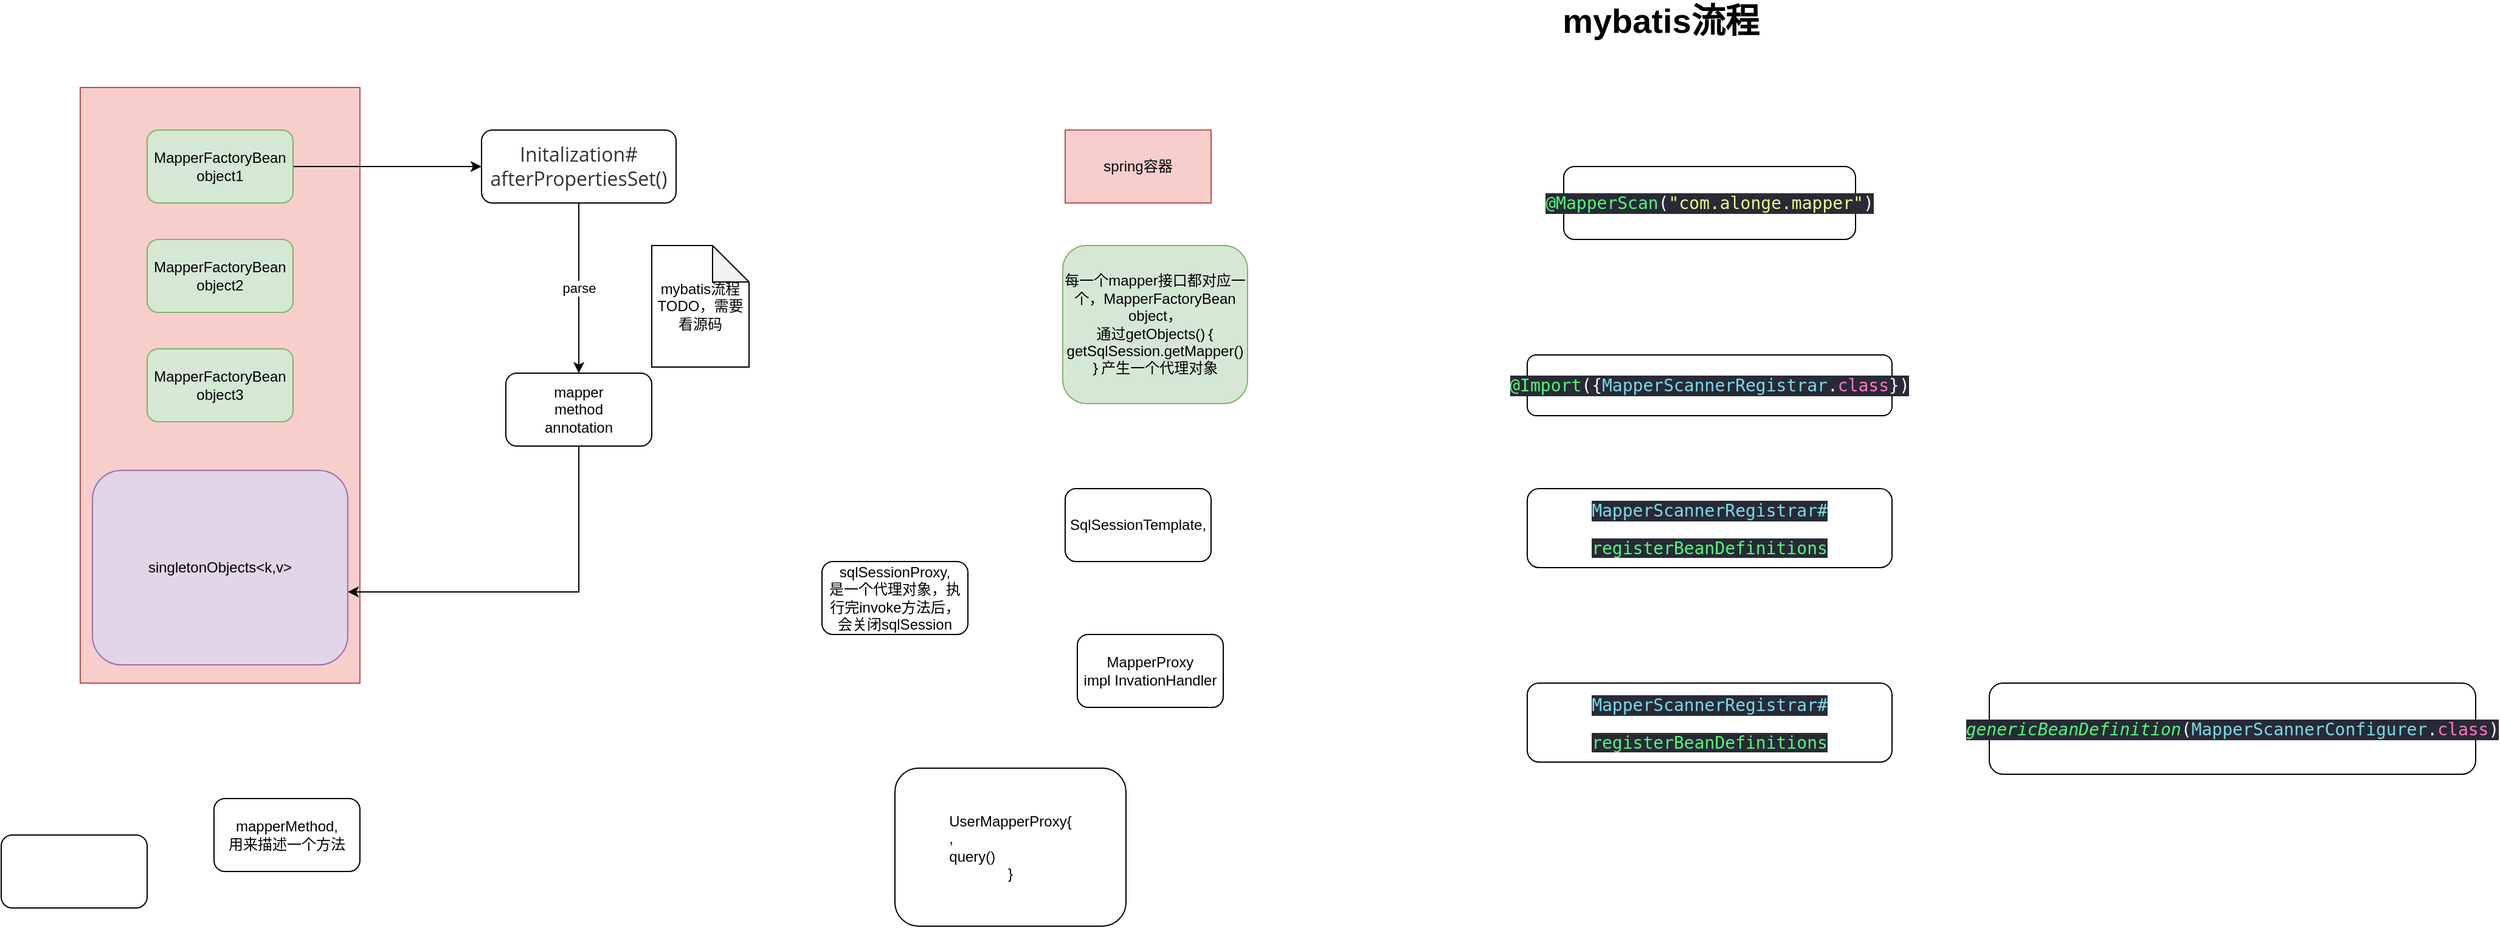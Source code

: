 <mxfile version="14.0.1" type="github">
  <diagram id="i4KYgiebfwat7C1hVrY_" name="第 1 页">
    <mxGraphModel dx="1354" dy="475" grid="1" gridSize="10" guides="1" tooltips="1" connect="1" arrows="1" fold="1" page="1" pageScale="1" pageWidth="827" pageHeight="1169" math="0" shadow="0">
      <root>
        <mxCell id="0" />
        <mxCell id="1" parent="0" />
        <mxCell id="KpY1hoOAe1zwFHPsv5PR-1" value="" style="rounded=0;whiteSpace=wrap;html=1;fillColor=#f8cecc;strokeColor=#b85450;" parent="1" vertex="1">
          <mxGeometry x="100" y="75" width="230" height="490" as="geometry" />
        </mxCell>
        <mxCell id="sIb3lXgmJXXaX1wp9RCB-4" style="edgeStyle=orthogonalEdgeStyle;rounded=0;orthogonalLoop=1;jettySize=auto;html=1;" edge="1" parent="1" source="KpY1hoOAe1zwFHPsv5PR-3" target="sIb3lXgmJXXaX1wp9RCB-2">
          <mxGeometry relative="1" as="geometry" />
        </mxCell>
        <mxCell id="KpY1hoOAe1zwFHPsv5PR-3" value="MapperFactoryBean&lt;br&gt;object1" style="rounded=1;whiteSpace=wrap;html=1;fillColor=#d5e8d4;strokeColor=#82b366;" parent="1" vertex="1">
          <mxGeometry x="155" y="110" width="120" height="60" as="geometry" />
        </mxCell>
        <mxCell id="KpY1hoOAe1zwFHPsv5PR-4" value="MapperFactoryBean&lt;br&gt;object2" style="rounded=1;whiteSpace=wrap;html=1;fillColor=#d5e8d4;strokeColor=#82b366;" parent="1" vertex="1">
          <mxGeometry x="155" y="200" width="120" height="60" as="geometry" />
        </mxCell>
        <mxCell id="KpY1hoOAe1zwFHPsv5PR-5" value="MapperFactoryBean&lt;br&gt;object3" style="rounded=1;whiteSpace=wrap;html=1;fillColor=#d5e8d4;strokeColor=#82b366;" parent="1" vertex="1">
          <mxGeometry x="155" y="290" width="120" height="60" as="geometry" />
        </mxCell>
        <mxCell id="KpY1hoOAe1zwFHPsv5PR-8" value="spring容器" style="rounded=0;whiteSpace=wrap;html=1;fillColor=#f8cecc;strokeColor=#b85450;" parent="1" vertex="1">
          <mxGeometry x="910" y="110" width="120" height="60" as="geometry" />
        </mxCell>
        <mxCell id="KpY1hoOAe1zwFHPsv5PR-9" value="每一个mapper接口都对应一个，MapperFactoryBean&lt;br&gt;object，&lt;br&gt;通过getObjects()｛&lt;br&gt;getSqlSession.getMapper()&lt;br&gt;｝产生一个代理对象" style="rounded=1;whiteSpace=wrap;html=1;fillColor=#d5e8d4;strokeColor=#82b366;" parent="1" vertex="1">
          <mxGeometry x="908" y="205" width="152" height="130" as="geometry" />
        </mxCell>
        <mxCell id="KpY1hoOAe1zwFHPsv5PR-10" value="SqlSessionTemplate,&lt;br&gt;" style="rounded=1;whiteSpace=wrap;html=1;" parent="1" vertex="1">
          <mxGeometry x="910" y="405" width="120" height="60" as="geometry" />
        </mxCell>
        <mxCell id="KpY1hoOAe1zwFHPsv5PR-11" value="MapperProxy&lt;br&gt;impl InvationHandler" style="rounded=1;whiteSpace=wrap;html=1;" parent="1" vertex="1">
          <mxGeometry x="920" y="525" width="120" height="60" as="geometry" />
        </mxCell>
        <mxCell id="KpY1hoOAe1zwFHPsv5PR-12" value="UserMapperProxy{&lt;br&gt;&lt;div style=&quot;text-align: left&quot;&gt;&lt;span&gt;,&lt;/span&gt;&lt;/div&gt;&lt;div style=&quot;text-align: left&quot;&gt;&lt;span&gt;query()&lt;/span&gt;&lt;/div&gt;}" style="rounded=1;whiteSpace=wrap;html=1;" parent="1" vertex="1">
          <mxGeometry x="770" y="635" width="190" height="130" as="geometry" />
        </mxCell>
        <mxCell id="KpY1hoOAe1zwFHPsv5PR-13" value="mapperMethod,&lt;br&gt;用来描述一个方法" style="rounded=1;whiteSpace=wrap;html=1;" parent="1" vertex="1">
          <mxGeometry x="210" y="660" width="120" height="60" as="geometry" />
        </mxCell>
        <mxCell id="KpY1hoOAe1zwFHPsv5PR-14" value="sqlSessionProxy,&lt;br&gt;是一个代理对象，执行完invoke方法后，会关闭sqlSession" style="rounded=1;whiteSpace=wrap;html=1;" parent="1" vertex="1">
          <mxGeometry x="710" y="465" width="120" height="60" as="geometry" />
        </mxCell>
        <mxCell id="KpY1hoOAe1zwFHPsv5PR-15" value="" style="rounded=1;whiteSpace=wrap;html=1;" parent="1" vertex="1">
          <mxGeometry x="35" y="690" width="120" height="60" as="geometry" />
        </mxCell>
        <mxCell id="sIb3lXgmJXXaX1wp9RCB-5" value="parse" style="edgeStyle=orthogonalEdgeStyle;rounded=0;orthogonalLoop=1;jettySize=auto;html=1;" edge="1" parent="1" source="sIb3lXgmJXXaX1wp9RCB-2" target="sIb3lXgmJXXaX1wp9RCB-3">
          <mxGeometry relative="1" as="geometry" />
        </mxCell>
        <mxCell id="sIb3lXgmJXXaX1wp9RCB-2" value="&lt;span style=&quot;background-color: rgb(255 , 255 , 255)&quot;&gt;&lt;font color=&quot;#333333&quot; face=&quot;open sans, clear sans, helvetica neue, helvetica, arial, sans-serif&quot;&gt;&lt;span style=&quot;font-size: 16px&quot;&gt;Initalization#&lt;/span&gt;&lt;/font&gt;&lt;br&gt;&lt;font color=&quot;#333333&quot; face=&quot;open sans, clear sans, helvetica neue, helvetica, arial, sans-serif&quot;&gt;&lt;span style=&quot;font-size: 16px&quot;&gt;afterPropertiesSet()&lt;/span&gt;&lt;/font&gt;&lt;br&gt;&lt;/span&gt;" style="rounded=1;whiteSpace=wrap;html=1;" vertex="1" parent="1">
          <mxGeometry x="430" y="110" width="160" height="60" as="geometry" />
        </mxCell>
        <mxCell id="sIb3lXgmJXXaX1wp9RCB-7" style="edgeStyle=orthogonalEdgeStyle;rounded=0;orthogonalLoop=1;jettySize=auto;html=1;entryX=1;entryY=0.625;entryDx=0;entryDy=0;entryPerimeter=0;" edge="1" parent="1" source="sIb3lXgmJXXaX1wp9RCB-3" target="sIb3lXgmJXXaX1wp9RCB-6">
          <mxGeometry relative="1" as="geometry">
            <Array as="points">
              <mxPoint x="510" y="490" />
            </Array>
          </mxGeometry>
        </mxCell>
        <mxCell id="sIb3lXgmJXXaX1wp9RCB-3" value="mapper&lt;br&gt;method&lt;br&gt;annotation" style="rounded=1;whiteSpace=wrap;html=1;" vertex="1" parent="1">
          <mxGeometry x="450" y="310" width="120" height="60" as="geometry" />
        </mxCell>
        <mxCell id="sIb3lXgmJXXaX1wp9RCB-6" value="singletonObjects&amp;lt;k,v&amp;gt;" style="rounded=1;whiteSpace=wrap;html=1;fillColor=#e1d5e7;strokeColor=#9673a6;" vertex="1" parent="1">
          <mxGeometry x="110" y="390" width="210" height="160" as="geometry" />
        </mxCell>
        <mxCell id="sIb3lXgmJXXaX1wp9RCB-8" value="mybatis流程TODO，需要看源码" style="shape=note;whiteSpace=wrap;html=1;backgroundOutline=1;darkOpacity=0.05;" vertex="1" parent="1">
          <mxGeometry x="570" y="205" width="80" height="100" as="geometry" />
        </mxCell>
        <mxCell id="sIb3lXgmJXXaX1wp9RCB-9" value="&lt;pre style=&quot;background-color: #282a36 ; color: #f8f8f2 ; font-family: &amp;quot;jetbrains mono&amp;quot; , monospace ; font-size: 10.5pt&quot;&gt;&lt;span style=&quot;color: #50fa78&quot;&gt;@MapperScan&lt;/span&gt;(&lt;span style=&quot;color: #f1fa8c&quot;&gt;&quot;com.alonge.mapper&quot;&lt;/span&gt;)&lt;/pre&gt;" style="rounded=1;whiteSpace=wrap;html=1;" vertex="1" parent="1">
          <mxGeometry x="1320" y="140" width="240" height="60" as="geometry" />
        </mxCell>
        <mxCell id="sIb3lXgmJXXaX1wp9RCB-10" value="&lt;b&gt;&lt;font style=&quot;font-size: 28px&quot;&gt;mybatis流程&lt;/font&gt;&lt;/b&gt;" style="text;html=1;strokeColor=none;fillColor=none;align=center;verticalAlign=middle;whiteSpace=wrap;rounded=0;" vertex="1" parent="1">
          <mxGeometry x="1260" y="10" width="280" height="20" as="geometry" />
        </mxCell>
        <mxCell id="sIb3lXgmJXXaX1wp9RCB-11" value="&lt;pre style=&quot;background-color: #282a36 ; color: #f8f8f2 ; font-family: &amp;#34;jetbrains mono&amp;#34; , monospace ; font-size: 10.5pt&quot;&gt;&lt;span style=&quot;color: #50fa78&quot;&gt;@Import&lt;/span&gt;({&lt;span style=&quot;color: #78dce8&quot;&gt;MapperScannerRegistrar&lt;/span&gt;.&lt;span style=&quot;color: #ff79c6&quot;&gt;class&lt;/span&gt;})&lt;/pre&gt;" style="rounded=1;whiteSpace=wrap;html=1;" vertex="1" parent="1">
          <mxGeometry x="1290" y="295" width="300" height="50" as="geometry" />
        </mxCell>
        <mxCell id="sIb3lXgmJXXaX1wp9RCB-13" value="&lt;pre style=&quot;background-color: #282a36 ; color: #f8f8f2 ; font-family: &amp;#34;jetbrains mono&amp;#34; , monospace ; font-size: 10.5pt&quot;&gt;&lt;span style=&quot;color: #78dce8&quot;&gt;MapperScannerRegistrar#&lt;/span&gt;&lt;/pre&gt;&lt;pre style=&quot;background-color: #282a36 ; color: #f8f8f2 ; font-family: &amp;#34;jetbrains mono&amp;#34; , monospace ; font-size: 10.5pt&quot;&gt;&lt;pre style=&quot;font-family: &amp;#34;jetbrains mono&amp;#34; , monospace ; font-size: 10.5pt&quot;&gt;&lt;span style=&quot;color: #50fa7b&quot;&gt;registerBeanDefinitions&lt;/span&gt;&lt;/pre&gt;&lt;/pre&gt;" style="rounded=1;whiteSpace=wrap;html=1;" vertex="1" parent="1">
          <mxGeometry x="1290" y="405" width="300" height="65" as="geometry" />
        </mxCell>
        <mxCell id="sIb3lXgmJXXaX1wp9RCB-14" value="&lt;pre style=&quot;background-color: #282a36 ; color: #f8f8f2 ; font-family: &amp;#34;jetbrains mono&amp;#34; , monospace ; font-size: 10.5pt&quot;&gt;&lt;span style=&quot;color: #78dce8&quot;&gt;MapperScannerRegistrar#&lt;/span&gt;&lt;/pre&gt;&lt;pre style=&quot;background-color: #282a36 ; color: #f8f8f2 ; font-family: &amp;#34;jetbrains mono&amp;#34; , monospace ; font-size: 10.5pt&quot;&gt;&lt;pre style=&quot;font-family: &amp;#34;jetbrains mono&amp;#34; , monospace ; font-size: 10.5pt&quot;&gt;&lt;span style=&quot;color: #50fa7b&quot;&gt;registerBeanDefinitions&lt;/span&gt;&lt;/pre&gt;&lt;/pre&gt;" style="rounded=1;whiteSpace=wrap;html=1;" vertex="1" parent="1">
          <mxGeometry x="1290" y="565" width="300" height="65" as="geometry" />
        </mxCell>
        <mxCell id="sIb3lXgmJXXaX1wp9RCB-15" value="&lt;pre style=&quot;background-color: #282a36 ; color: #f8f8f2 ; font-family: &amp;#34;jetbrains mono&amp;#34; , monospace ; font-size: 10.5pt&quot;&gt;&lt;pre style=&quot;font-family: &amp;#34;jetbrains mono&amp;#34; , monospace ; font-size: 10.5pt&quot;&gt;&lt;pre style=&quot;font-family: &amp;#34;jetbrains mono&amp;#34; , monospace ; font-size: 10.5pt&quot;&gt;&lt;span style=&quot;color: #50fa78 ; font-style: italic&quot;&gt;genericBeanDefinition&lt;/span&gt;(&lt;span style=&quot;color: #78dce8&quot;&gt;MapperScannerConfigurer&lt;/span&gt;.&lt;span style=&quot;color: #ff79c6&quot;&gt;class&lt;/span&gt;)&lt;/pre&gt;&lt;/pre&gt;&lt;/pre&gt;" style="rounded=1;whiteSpace=wrap;html=1;" vertex="1" parent="1">
          <mxGeometry x="1670" y="565" width="400" height="75" as="geometry" />
        </mxCell>
      </root>
    </mxGraphModel>
  </diagram>
</mxfile>
